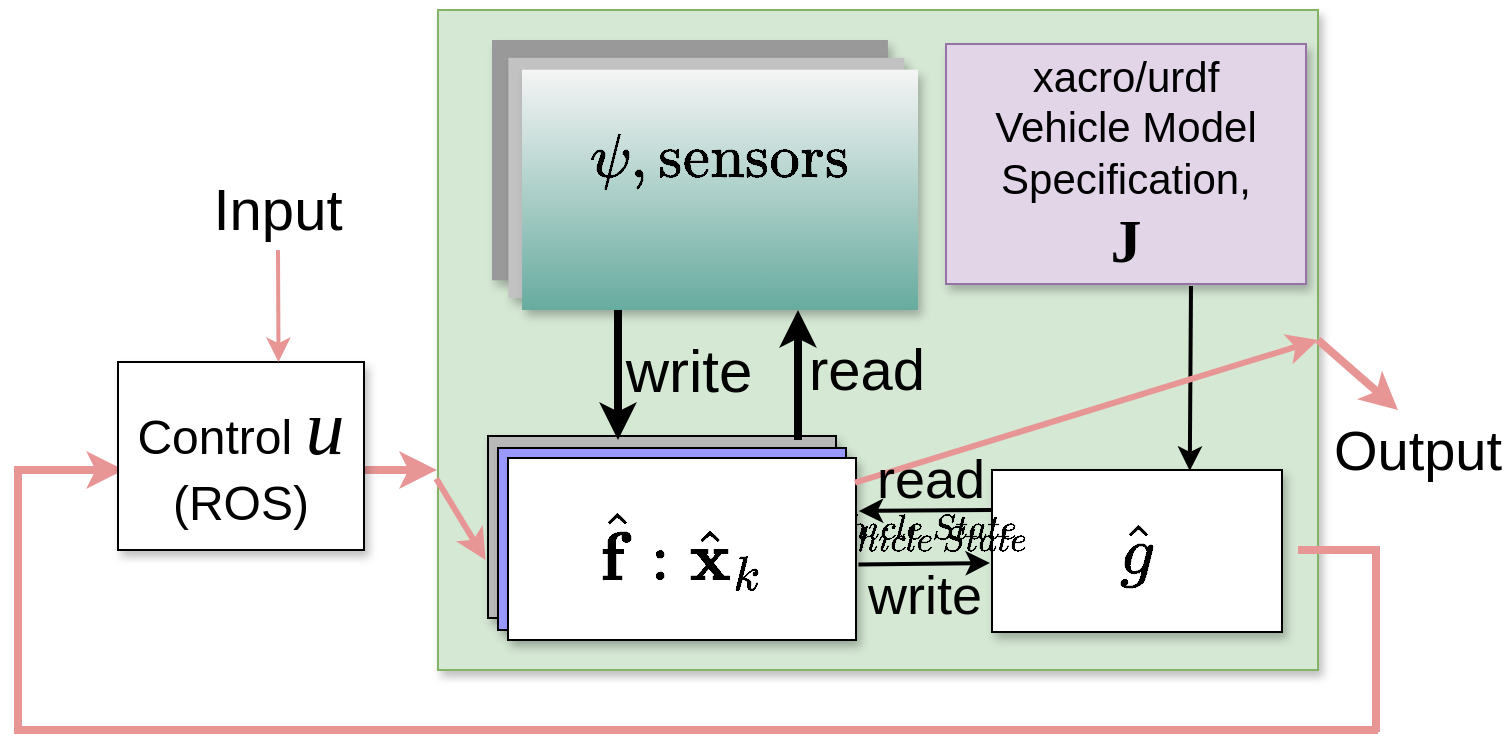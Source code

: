 <mxfile version="13.8.7" type="device"><diagram id="_VB0e-du_VOfbfj_m0WB" name="Page-1"><mxGraphModel dx="2035" dy="532" grid="1" gridSize="10" guides="0" tooltips="0" connect="1" arrows="1" fold="1" page="1" pageScale="1" pageWidth="850" pageHeight="1100" math="1" shadow="0"><root><mxCell id="0"/><mxCell id="1" parent="0"/><mxCell id="MPyxJTXDDBu7mnkB2zm9-21" value="" style="endArrow=classic;html=1;strokeWidth=4;strokeColor=#e89595;entryX=-0.006;entryY=0.625;entryDx=0;entryDy=0;entryPerimeter=0;" parent="1" edge="1"><mxGeometry width="50" height="50" relative="1" as="geometry"><mxPoint x="50" y="310" as="sourcePoint"/><mxPoint x="159.42" y="310" as="targetPoint"/></mxGeometry></mxCell><mxCell id="MPyxJTXDDBu7mnkB2zm9-1" value="" style="rounded=0;whiteSpace=wrap;html=1;fillColor=#d5e8d4;align=left;glass=0;shadow=1;sketch=0;strokeColor=#82b366;" parent="1" vertex="1"><mxGeometry x="160" y="80" width="440" height="330" as="geometry"/></mxCell><mxCell id="MPyxJTXDDBu7mnkB2zm9-9" value="" style="endArrow=classic;html=1;exitX=1;exitY=0.5;exitDx=0;exitDy=0;strokeWidth=4;strokeColor=#e89595;" parent="1" source="MPyxJTXDDBu7mnkB2zm9-1" edge="1"><mxGeometry width="50" height="50" relative="1" as="geometry"><mxPoint x="400" y="350" as="sourcePoint"/><mxPoint x="640" y="280" as="targetPoint"/></mxGeometry></mxCell><mxCell id="MPyxJTXDDBu7mnkB2zm9-10" value="" style="endArrow=none;html=1;exitX=1;exitY=0.5;exitDx=0;exitDy=0;strokeWidth=4;strokeColor=#e89595;endFill=0;" parent="1" edge="1"><mxGeometry width="50" height="50" relative="1" as="geometry"><mxPoint x="590" y="350" as="sourcePoint"/><mxPoint x="630" y="350" as="targetPoint"/></mxGeometry></mxCell><mxCell id="MPyxJTXDDBu7mnkB2zm9-11" value="" style="endArrow=none;html=1;strokeWidth=4;strokeColor=#e89595;endFill=0;" parent="1" edge="1"><mxGeometry width="50" height="50" relative="1" as="geometry"><mxPoint x="629" y="348" as="sourcePoint"/><mxPoint x="629" y="441" as="targetPoint"/></mxGeometry></mxCell><mxCell id="MPyxJTXDDBu7mnkB2zm9-12" value="" style="endArrow=none;html=1;strokeWidth=4;strokeColor=#e89595;endFill=0;" parent="1" edge="1"><mxGeometry width="50" height="50" relative="1" as="geometry"><mxPoint x="-50" y="440" as="sourcePoint"/><mxPoint x="630" y="440" as="targetPoint"/></mxGeometry></mxCell><mxCell id="MPyxJTXDDBu7mnkB2zm9-15" value="" style="endArrow=none;html=1;strokeWidth=4;strokeColor=#e89595;endFill=0;" parent="1" edge="1"><mxGeometry width="50" height="50" relative="1" as="geometry"><mxPoint x="-50" y="308" as="sourcePoint"/><mxPoint x="-50" y="442" as="targetPoint"/></mxGeometry></mxCell><mxCell id="MPyxJTXDDBu7mnkB2zm9-16" value="" style="endArrow=classic;html=1;strokeWidth=4;strokeColor=#e89595;" parent="1" edge="1"><mxGeometry width="50" height="50" relative="1" as="geometry"><mxPoint x="-50" y="310" as="sourcePoint"/><mxPoint x="3" y="310" as="targetPoint"/></mxGeometry></mxCell><mxCell id="MPyxJTXDDBu7mnkB2zm9-18" value="&lt;font color=&quot;#000000&quot;&gt;&lt;span style=&quot;font-size: 24px&quot;&gt;Control &lt;/span&gt;&lt;i&gt;&lt;font face=&quot;Times New Roman&quot; style=&quot;font-size: 39px&quot;&gt;u&lt;/font&gt;&lt;/i&gt;&lt;br&gt;&lt;span style=&quot;font-size: 24px&quot;&gt;(ROS)&lt;/span&gt;&lt;/font&gt;" style="rounded=0;whiteSpace=wrap;html=1;align=center;fontColor=#ffffff;glass=0;shadow=1;sketch=0;" parent="1" vertex="1"><mxGeometry y="256" width="123" height="94" as="geometry"/></mxCell><mxCell id="MPyxJTXDDBu7mnkB2zm9-22" value="&lt;font style=&quot;font-size: 28px&quot;&gt;Output&lt;/font&gt;" style="text;html=1;strokeColor=none;fillColor=none;align=center;verticalAlign=middle;whiteSpace=wrap;rounded=0;" parent="1" vertex="1"><mxGeometry x="630" y="290" width="40" height="20" as="geometry"/></mxCell><mxCell id="MPyxJTXDDBu7mnkB2zm9-26" value="" style="endArrow=classic;html=1;strokeWidth=2;strokeColor=#e89595;entryX=0.454;entryY=-0.013;entryDx=0;entryDy=0;entryPerimeter=0;" parent="1" edge="1"><mxGeometry width="50" height="50" relative="1" as="geometry"><mxPoint x="80" y="200" as="sourcePoint"/><mxPoint x="80.26" y="256.002" as="targetPoint"/><Array as="points"/></mxGeometry></mxCell><mxCell id="MPyxJTXDDBu7mnkB2zm9-30" value="&lt;font style=&quot;font-size: 29px&quot;&gt;Input&lt;/font&gt;" style="text;html=1;strokeColor=none;fillColor=none;align=center;verticalAlign=middle;whiteSpace=wrap;rounded=0;" parent="1" vertex="1"><mxGeometry x="60" y="170" width="40" height="20" as="geometry"/></mxCell><mxCell id="F2CQyr_RbFJVcw0_lpbI-7" value="&lt;span style=&quot;font-size: 29px&quot;&gt;$$\hat{g}$$&lt;/span&gt;" style="rounded=0;whiteSpace=wrap;html=1;align=center;glass=0;shadow=1;" parent="1" vertex="1"><mxGeometry x="437" y="310" width="145" height="81" as="geometry"/></mxCell><mxCell id="F2CQyr_RbFJVcw0_lpbI-32" value="" style="group" parent="1" vertex="1" connectable="0"><mxGeometry x="380" y="320" width="58" height="67.5" as="geometry"/></mxCell><mxCell id="F2CQyr_RbFJVcw0_lpbI-20" value="" style="endArrow=classic;html=1;strokeWidth=2;exitX=1.007;exitY=0.585;exitDx=0;exitDy=0;exitPerimeter=0;" parent="F2CQyr_RbFJVcw0_lpbI-32" edge="1" source="MPyxJTXDDBu7mnkB2zm9-7"><mxGeometry width="50" height="50" relative="1" as="geometry"><mxPoint y="36.5" as="sourcePoint"/><mxPoint x="56" y="36.5" as="targetPoint"/></mxGeometry></mxCell><mxCell id="F2CQyr_RbFJVcw0_lpbI-21" value="" style="endArrow=classic;html=1;strokeWidth=2;entryX=1.008;entryY=0.291;entryDx=0;entryDy=0;entryPerimeter=0;" parent="F2CQyr_RbFJVcw0_lpbI-32" edge="1" target="MPyxJTXDDBu7mnkB2zm9-7"><mxGeometry width="50" height="50" relative="1" as="geometry"><mxPoint x="57" y="10" as="sourcePoint"/><mxPoint y="10" as="targetPoint"/></mxGeometry></mxCell><mxCell id="F2CQyr_RbFJVcw0_lpbI-33" value="" style="group" parent="1" vertex="1" connectable="0"><mxGeometry x="180" y="289" width="194" height="111" as="geometry"/></mxCell><mxCell id="F2CQyr_RbFJVcw0_lpbI-30" value="" style="group" parent="F2CQyr_RbFJVcw0_lpbI-33" vertex="1" connectable="0"><mxGeometry width="194" height="111" as="geometry"/></mxCell><mxCell id="F2CQyr_RbFJVcw0_lpbI-2" value="&lt;font style=&quot;font-size: 15px&quot;&gt;$$~~Vehicle~Dynamics\\Vehicle~State$$&lt;/font&gt;" style="rounded=0;whiteSpace=wrap;html=1;fillColor=#B8B8B8;align=left;glass=0;shadow=1;" parent="F2CQyr_RbFJVcw0_lpbI-30" vertex="1"><mxGeometry x="5" y="4" width="174" height="91" as="geometry"/></mxCell><mxCell id="MPyxJTXDDBu7mnkB2zm9-6" value="&lt;font style=&quot;font-size: 15px&quot;&gt;$$~~Vehicle~Dynamics\\Vehicle~State$$&lt;/font&gt;" style="rounded=0;whiteSpace=wrap;html=1;align=left;glass=0;shadow=1;fillColor=#9999FF;" parent="F2CQyr_RbFJVcw0_lpbI-30" vertex="1"><mxGeometry x="10" y="10" width="174" height="91" as="geometry"/></mxCell><mxCell id="MPyxJTXDDBu7mnkB2zm9-7" value="&lt;div&gt;&lt;font style=&quot;font-size: 29px&quot;&gt;$$\hat{\mathbf{f}}: \hat{\mathbf{x}}_k$$&lt;/font&gt;&lt;/div&gt;" style="rounded=0;whiteSpace=wrap;html=1;fillColor=#FFFFFF;align=center;glass=0;shadow=1;" parent="F2CQyr_RbFJVcw0_lpbI-30" vertex="1"><mxGeometry x="15" y="15" width="174" height="91" as="geometry"/></mxCell><mxCell id="F2CQyr_RbFJVcw0_lpbI-34" value="" style="group" parent="1" vertex="1" connectable="0"><mxGeometry x="460" y="167" width="190" height="102" as="geometry"/></mxCell><mxCell id="F2CQyr_RbFJVcw0_lpbI-25" value="&lt;font&gt;&lt;span style=&quot;font-size: 21px&quot;&gt;xacro/urdf &lt;/span&gt;&lt;br&gt;&lt;span style=&quot;font-size: 21px&quot;&gt;Vehicle Model Specification,&lt;br&gt;&lt;/span&gt;&lt;b&gt;&lt;font face=&quot;Times New Roman&quot; style=&quot;font-size: 31px&quot;&gt;J&lt;/font&gt;&lt;/b&gt;&lt;/font&gt;" style="rounded=0;whiteSpace=wrap;html=1;glass=0;strokeColor=#9673a6;fillColor=#e1d5e7;shadow=1;" parent="F2CQyr_RbFJVcw0_lpbI-34" vertex="1"><mxGeometry x="-46" y="-70" width="180" height="120" as="geometry"/></mxCell><mxCell id="F2CQyr_RbFJVcw0_lpbI-29" value="" style="endArrow=classic;html=1;strokeWidth=2;entryX=0.682;entryY=0.005;entryDx=0;entryDy=0;entryPerimeter=0;" parent="F2CQyr_RbFJVcw0_lpbI-34" target="F2CQyr_RbFJVcw0_lpbI-7" edge="1"><mxGeometry width="50" height="50" relative="1" as="geometry"><mxPoint x="76.5" y="51" as="sourcePoint"/><mxPoint x="76.5" y="102" as="targetPoint"/></mxGeometry></mxCell><mxCell id="F2CQyr_RbFJVcw0_lpbI-43" value="" style="endArrow=classic;html=1;strokeWidth=3;strokeColor=#e89595;entryX=1;entryY=0.5;entryDx=0;entryDy=0;exitX=0.997;exitY=0.135;exitDx=0;exitDy=0;exitPerimeter=0;" parent="1" target="MPyxJTXDDBu7mnkB2zm9-1" edge="1" source="MPyxJTXDDBu7mnkB2zm9-7"><mxGeometry width="50" height="50" relative="1" as="geometry"><mxPoint x="379" y="313" as="sourcePoint"/><mxPoint x="649.42" y="80" as="targetPoint"/></mxGeometry></mxCell><mxCell id="F2CQyr_RbFJVcw0_lpbI-35" value="" style="endArrow=classic;html=1;strokeWidth=3;strokeColor=#e89595;entryX=-0.007;entryY=0.681;entryDx=0;entryDy=0;entryPerimeter=0;exitX=-0.002;exitY=0.71;exitDx=0;exitDy=0;exitPerimeter=0;" parent="1" source="MPyxJTXDDBu7mnkB2zm9-1" target="F2CQyr_RbFJVcw0_lpbI-2" edge="1"><mxGeometry width="50" height="50" relative="1" as="geometry"><mxPoint x="165" y="319" as="sourcePoint"/><mxPoint x="195" y="329" as="targetPoint"/></mxGeometry></mxCell><mxCell id="F2CQyr_RbFJVcw0_lpbI-44" value="" style="group;rounded=0;glass=0;shadow=1;gradientDirection=east;" parent="1" vertex="1" connectable="0"><mxGeometry x="187" y="95" width="213" height="135" as="geometry"/></mxCell><mxCell id="MPyxJTXDDBu7mnkB2zm9-5" value="&lt;font style=&quot;font-size: 17px&quot;&gt;$$\text{Sensors}$$&lt;/font&gt;" style="rounded=0;whiteSpace=wrap;html=1;fillColor=#999999;align=center;glass=0;shadow=1;strokeColor=none;" parent="F2CQyr_RbFJVcw0_lpbI-44" vertex="1"><mxGeometry width="197.981" height="120.165" as="geometry"/></mxCell><mxCell id="F2CQyr_RbFJVcw0_lpbI-1" value="&lt;font style=&quot;font-size: 17px&quot;&gt;$$\text{Sensors}$$&lt;/font&gt;" style="rounded=0;whiteSpace=wrap;html=1;fillColor=#C2C2C2;align=center;glass=0;shadow=1;strokeColor=none;" parent="F2CQyr_RbFJVcw0_lpbI-44" vertex="1"><mxGeometry x="8.192" y="8.901" width="197.981" height="120.165" as="geometry"/></mxCell><mxCell id="F2CQyr_RbFJVcw0_lpbI-3" value="&lt;font&gt;&lt;font style=&quot;font-size: 26px&quot;&gt;$$\psi, \text{sensors}$$&lt;/font&gt;&lt;br&gt;&lt;/font&gt;" style="rounded=0;whiteSpace=wrap;html=1;fillColor=#F5F5F5;align=center;strokeColor=none;gradientColor=#67AB9F;glass=0;shadow=1;" parent="F2CQyr_RbFJVcw0_lpbI-44" vertex="1"><mxGeometry x="15.019" y="14.835" width="197.981" height="120.165" as="geometry"/></mxCell><mxCell id="F2CQyr_RbFJVcw0_lpbI-40" value="&lt;font style=&quot;font-size: 29px&quot;&gt;read&lt;/font&gt;" style="text;html=1;align=center;verticalAlign=middle;resizable=0;points=[];autosize=1;rotation=0;" parent="1" vertex="1"><mxGeometry x="339" y="245" width="70" height="30" as="geometry"/></mxCell><mxCell id="qW6gTwLSQNJBm9H_1qv8-2" value="" style="endArrow=classic;html=1;strokeWidth=4;" parent="1" edge="1"><mxGeometry width="50" height="50" relative="1" as="geometry"><mxPoint x="250" y="230" as="sourcePoint"/><mxPoint x="250" y="295" as="targetPoint"/></mxGeometry></mxCell><mxCell id="qW6gTwLSQNJBm9H_1qv8-3" value="" style="endArrow=classic;html=1;strokeWidth=4;" parent="1" edge="1"><mxGeometry width="50" height="50" relative="1" as="geometry"><mxPoint x="340" y="295.0" as="sourcePoint"/><mxPoint x="340" y="230.0" as="targetPoint"/></mxGeometry></mxCell><mxCell id="qW6gTwLSQNJBm9H_1qv8-4" value="&lt;font style=&quot;font-size: 30px&quot;&gt;write&lt;/font&gt;" style="text;html=1;align=center;verticalAlign=middle;resizable=0;points=[];autosize=1;rotation=0;" parent="1" vertex="1"><mxGeometry x="245" y="245" width="80" height="30" as="geometry"/></mxCell><mxCell id="qW6gTwLSQNJBm9H_1qv8-6" value="&lt;font style=&quot;font-size: 27px&quot;&gt;read&lt;/font&gt;" style="text;html=1;align=center;verticalAlign=middle;resizable=0;points=[];autosize=1;rotation=0;" parent="1" vertex="1"><mxGeometry x="371" y="305" width="70" height="20" as="geometry"/></mxCell><mxCell id="qW6gTwLSQNJBm9H_1qv8-7" value="&lt;font style=&quot;font-size: 27px&quot;&gt;write&lt;/font&gt;" style="text;html=1;align=center;verticalAlign=middle;resizable=0;points=[];autosize=1;rotation=0;" parent="1" vertex="1"><mxGeometry x="368" y="363" width="70" height="20" as="geometry"/></mxCell></root></mxGraphModel></diagram></mxfile>